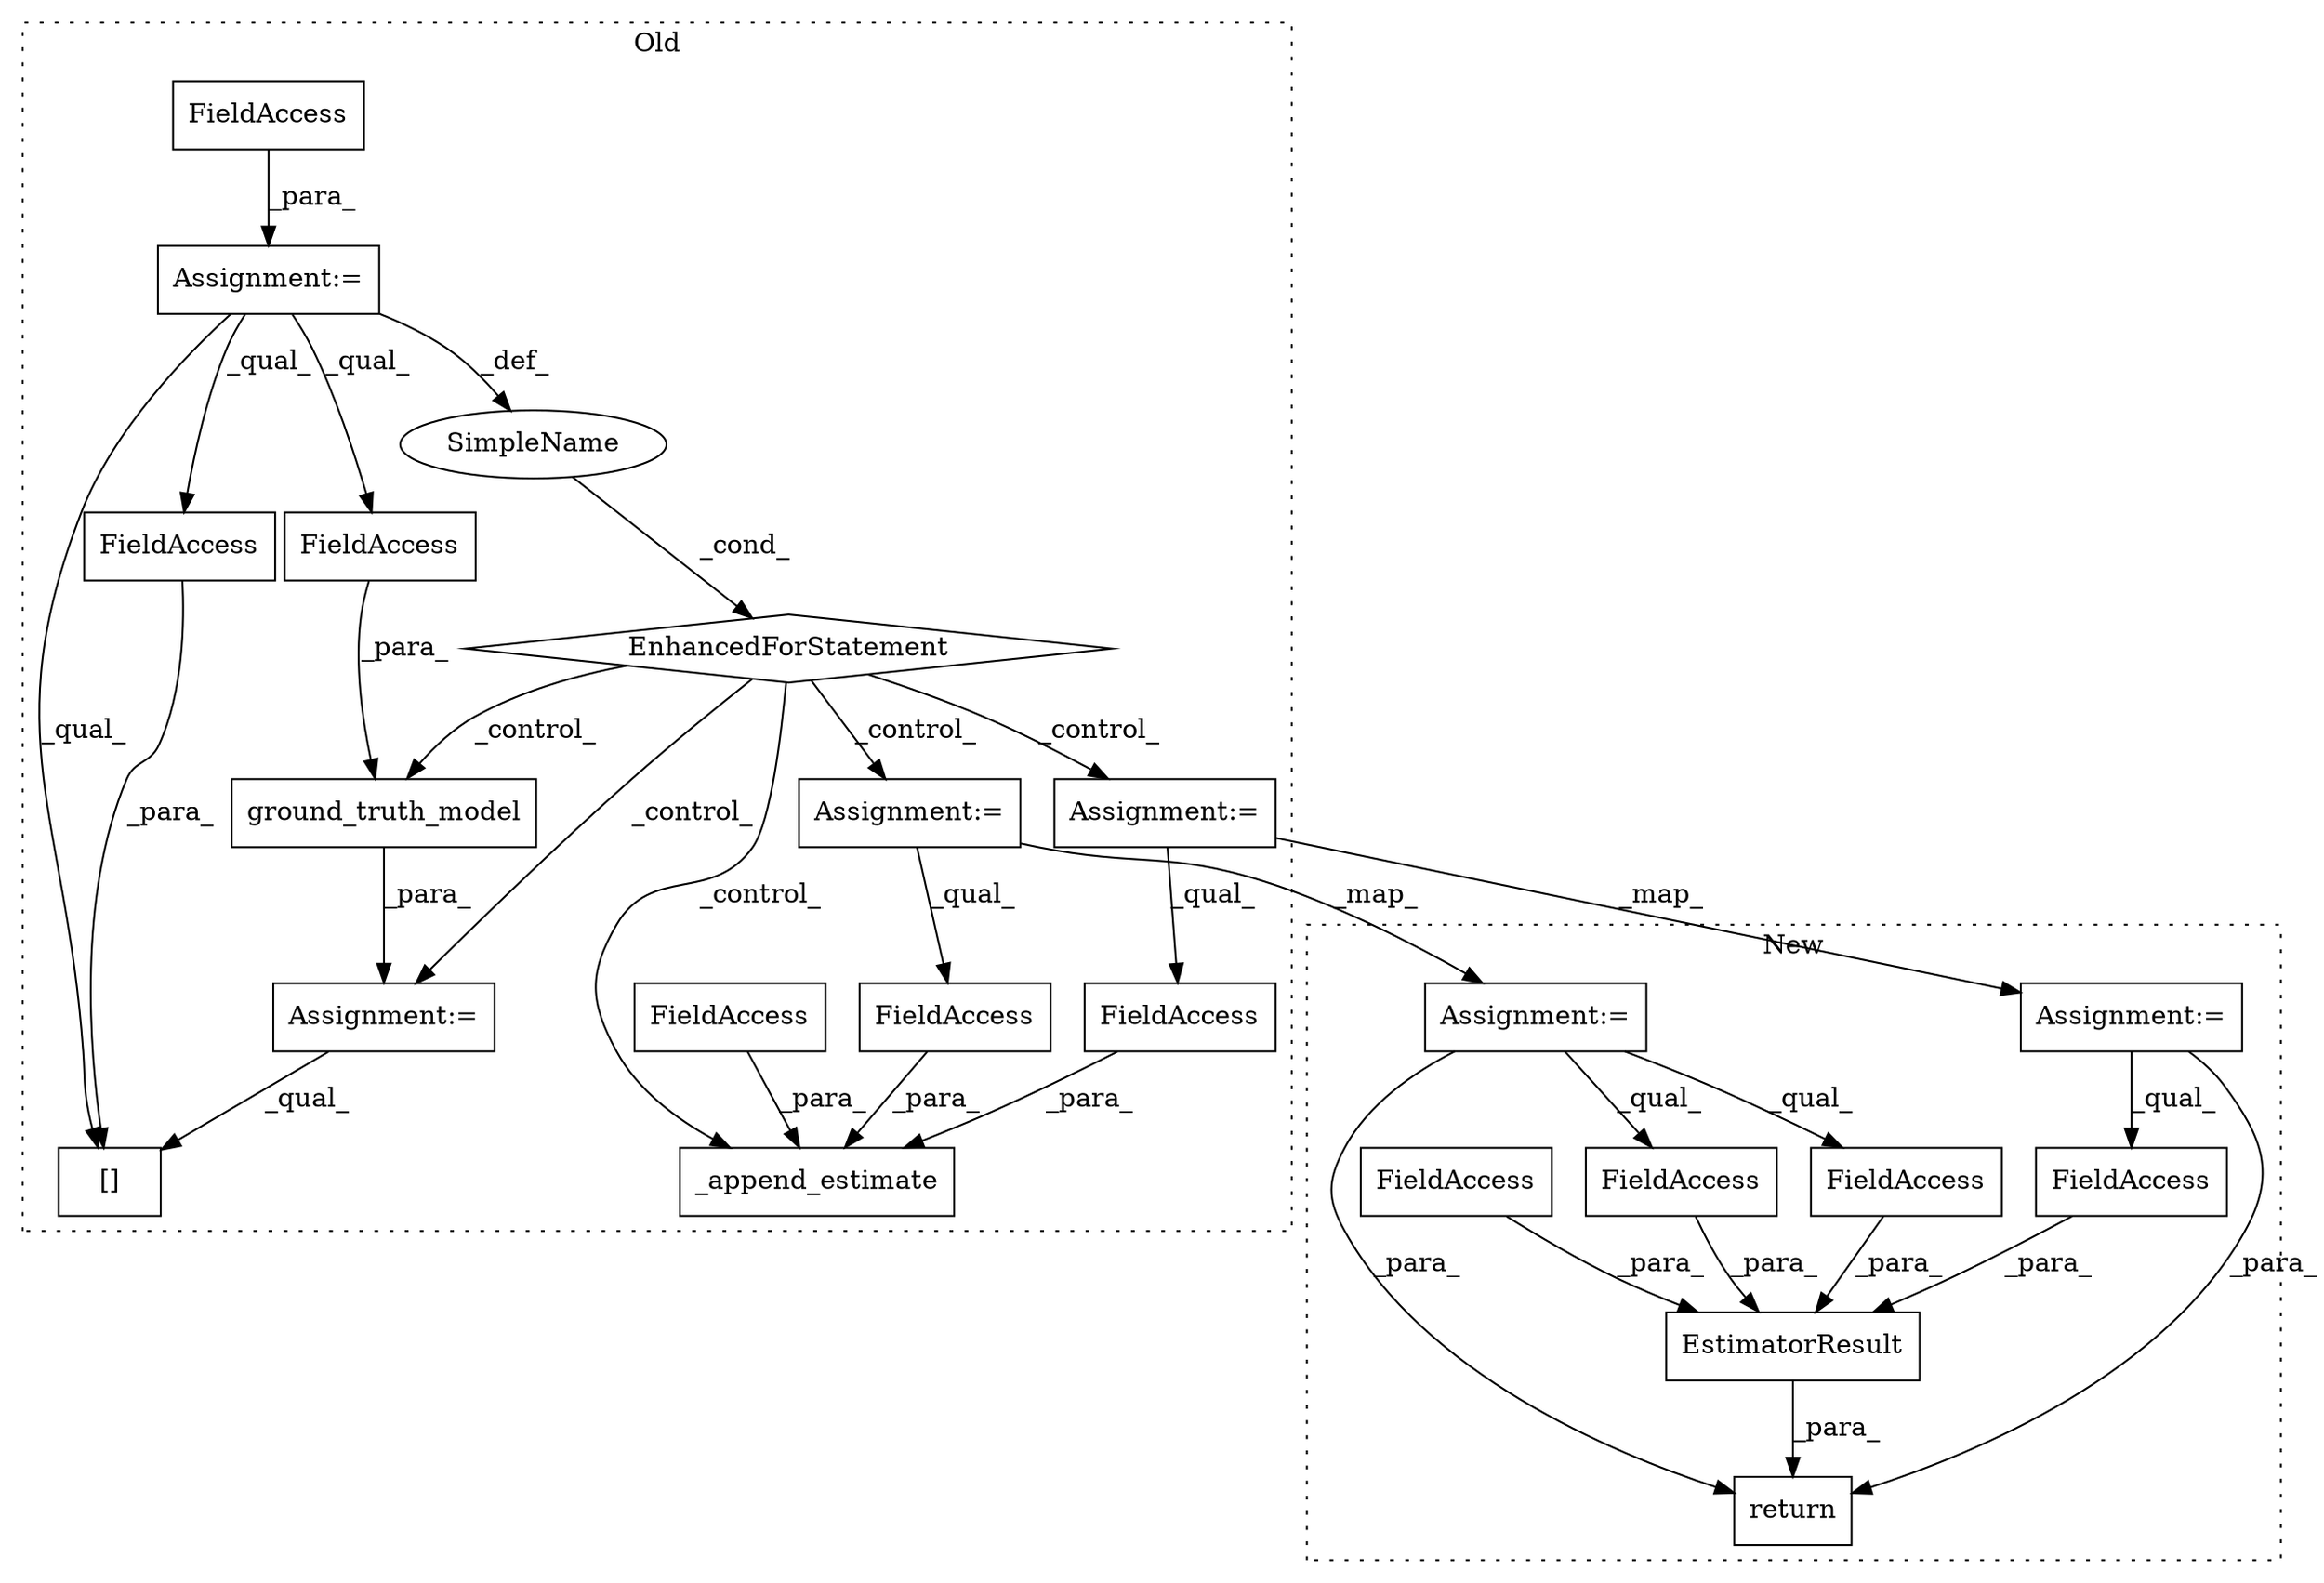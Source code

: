 digraph G {
subgraph cluster0 {
1 [label="EnhancedForStatement" a="70" s="1710,1783" l="53,2" shape="diamond"];
7 [label="SimpleName" a="42" s="1767" l="3" shape="ellipse"];
8 [label="Assignment:=" a="7" s="2156" l="1" shape="box"];
9 [label="ground_truth_model" a="32" s="2163,2196" l="19,1" shape="box"];
10 [label="FieldAccess" a="22" s="2182" l="14" shape="box"];
11 [label="[]" a="2" s="2221,2249" l="8,1" shape="box"];
12 [label="FieldAccess" a="22" s="2229" l="20" shape="box"];
13 [label="_append_estimate" a="32" s="2272,2344" l="17,1" shape="box"];
14 [label="FieldAccess" a="22" s="2327" l="17" shape="box"];
15 [label="FieldAccess" a="22" s="2308" l="18" shape="box"];
16 [label="FieldAccess" a="22" s="2289" l="18" shape="box"];
17 [label="Assignment:=" a="7" s="1838" l="1" shape="box"];
19 [label="Assignment:=" a="7" s="1872" l="1" shape="box"];
21 [label="Assignment:=" a="7" s="1710,1783" l="53,2" shape="box"];
22 [label="FieldAccess" a="22" s="1773" l="10" shape="box"];
label = "Old";
style="dotted";
}
subgraph cluster1 {
2 [label="EstimatorResult" a="32" s="5780,5856" l="16,1" shape="box"];
3 [label="FieldAccess" a="22" s="5828" l="14" shape="box"];
4 [label="FieldAccess" a="22" s="5843" l="13" shape="box"];
5 [label="FieldAccess" a="22" s="5796" l="15" shape="box"];
6 [label="FieldAccess" a="22" s="5812" l="15" shape="box"];
18 [label="Assignment:=" a="7" s="5419" l="1" shape="box"];
20 [label="Assignment:=" a="7" s="5448" l="1" shape="box"];
23 [label="return" a="41" s="5773" l="7" shape="box"];
label = "New";
style="dotted";
}
1 -> 19 [label="_control_"];
1 -> 17 [label="_control_"];
1 -> 8 [label="_control_"];
1 -> 13 [label="_control_"];
1 -> 9 [label="_control_"];
2 -> 23 [label="_para_"];
3 -> 2 [label="_para_"];
4 -> 2 [label="_para_"];
5 -> 2 [label="_para_"];
6 -> 2 [label="_para_"];
7 -> 1 [label="_cond_"];
8 -> 11 [label="_qual_"];
9 -> 8 [label="_para_"];
10 -> 9 [label="_para_"];
12 -> 11 [label="_para_"];
14 -> 13 [label="_para_"];
15 -> 13 [label="_para_"];
16 -> 13 [label="_para_"];
17 -> 18 [label="_map_"];
17 -> 15 [label="_qual_"];
18 -> 4 [label="_qual_"];
18 -> 23 [label="_para_"];
18 -> 6 [label="_qual_"];
19 -> 14 [label="_qual_"];
19 -> 20 [label="_map_"];
20 -> 3 [label="_qual_"];
20 -> 23 [label="_para_"];
21 -> 12 [label="_qual_"];
21 -> 7 [label="_def_"];
21 -> 11 [label="_qual_"];
21 -> 10 [label="_qual_"];
22 -> 21 [label="_para_"];
}